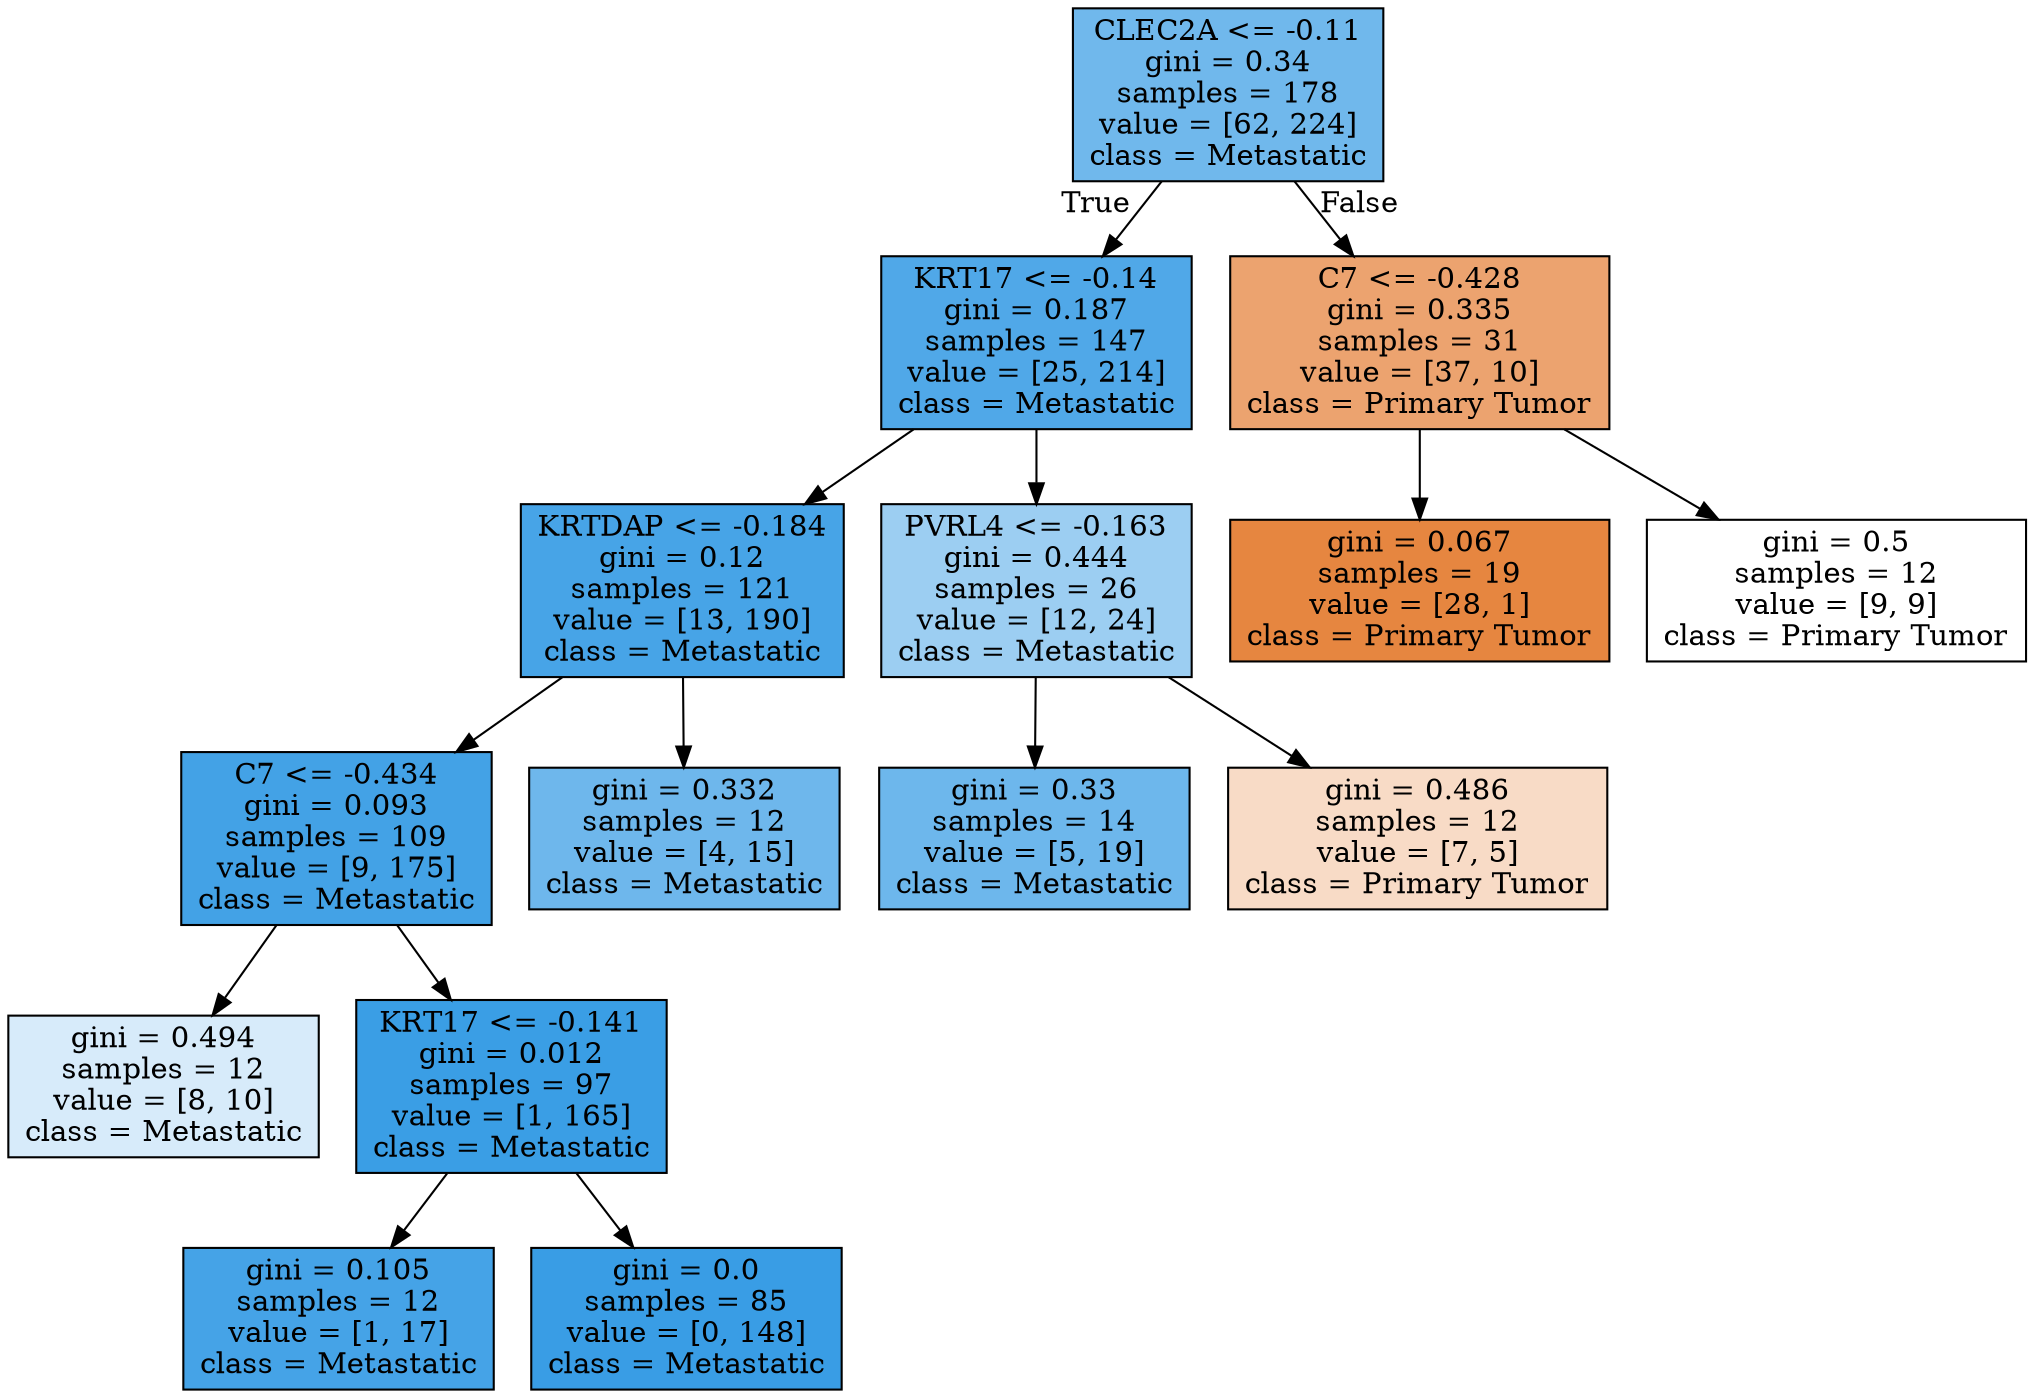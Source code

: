 digraph Tree {
node [shape=box, style="filled", color="black"] ;
0 [label="CLEC2A <= -0.11\ngini = 0.34\nsamples = 178\nvalue = [62, 224]\nclass = Metastatic", fillcolor="#70b8ec"] ;
1 [label="KRT17 <= -0.14\ngini = 0.187\nsamples = 147\nvalue = [25, 214]\nclass = Metastatic", fillcolor="#50a8e8"] ;
0 -> 1 [labeldistance=2.5, labelangle=45, headlabel="True"] ;
2 [label="KRTDAP <= -0.184\ngini = 0.12\nsamples = 121\nvalue = [13, 190]\nclass = Metastatic", fillcolor="#47a4e7"] ;
1 -> 2 ;
3 [label="C7 <= -0.434\ngini = 0.093\nsamples = 109\nvalue = [9, 175]\nclass = Metastatic", fillcolor="#43a2e6"] ;
2 -> 3 ;
4 [label="gini = 0.494\nsamples = 12\nvalue = [8, 10]\nclass = Metastatic", fillcolor="#d7ebfa"] ;
3 -> 4 ;
5 [label="KRT17 <= -0.141\ngini = 0.012\nsamples = 97\nvalue = [1, 165]\nclass = Metastatic", fillcolor="#3a9ee5"] ;
3 -> 5 ;
6 [label="gini = 0.105\nsamples = 12\nvalue = [1, 17]\nclass = Metastatic", fillcolor="#45a3e7"] ;
5 -> 6 ;
7 [label="gini = 0.0\nsamples = 85\nvalue = [0, 148]\nclass = Metastatic", fillcolor="#399de5"] ;
5 -> 7 ;
8 [label="gini = 0.332\nsamples = 12\nvalue = [4, 15]\nclass = Metastatic", fillcolor="#6eb7ec"] ;
2 -> 8 ;
9 [label="PVRL4 <= -0.163\ngini = 0.444\nsamples = 26\nvalue = [12, 24]\nclass = Metastatic", fillcolor="#9ccef2"] ;
1 -> 9 ;
10 [label="gini = 0.33\nsamples = 14\nvalue = [5, 19]\nclass = Metastatic", fillcolor="#6db7ec"] ;
9 -> 10 ;
11 [label="gini = 0.486\nsamples = 12\nvalue = [7, 5]\nclass = Primary Tumor", fillcolor="#f8dbc6"] ;
9 -> 11 ;
12 [label="C7 <= -0.428\ngini = 0.335\nsamples = 31\nvalue = [37, 10]\nclass = Primary Tumor", fillcolor="#eca36f"] ;
0 -> 12 [labeldistance=2.5, labelangle=-45, headlabel="False"] ;
13 [label="gini = 0.067\nsamples = 19\nvalue = [28, 1]\nclass = Primary Tumor", fillcolor="#e68640"] ;
12 -> 13 ;
14 [label="gini = 0.5\nsamples = 12\nvalue = [9, 9]\nclass = Primary Tumor", fillcolor="#ffffff"] ;
12 -> 14 ;
}